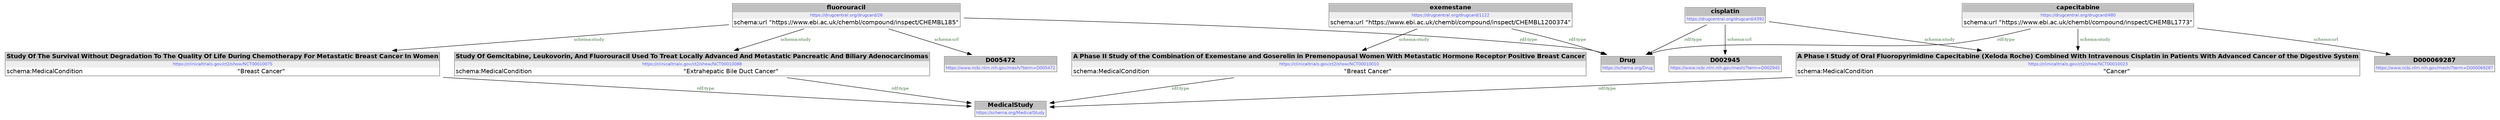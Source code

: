 digraph { 
 node [ fontname="DejaVu Sans" ] ; 
	node0 -> node1 [ color=BLACK, label=< <font point-size='10' color='#336633'>rdf:type</font> > ] ;
	node2 -> node3 [ color=BLACK, label=< <font point-size='10' color='#336633'>rdf:type</font> > ] ;
	node5 -> node6 [ color=BLACK, label=< <font point-size='10' color='#336633'>schema:study</font> > ] ;
	node4 -> node8 [ color=BLACK, label=< <font point-size='10' color='#336633'>schema:study</font> > ] ;
	node6 -> node1 [ color=BLACK, label=< <font point-size='10' color='#336633'>rdf:type</font> > ] ;
	node9 -> node10 [ color=BLACK, label=< <font point-size='10' color='#336633'>schema:url</font> > ] ;
	node4 -> node0 [ color=BLACK, label=< <font point-size='10' color='#336633'>schema:study</font> > ] ;
	node4 -> node11 [ color=BLACK, label=< <font point-size='10' color='#336633'>schema:url</font> > ] ;
	node2 -> node12 [ color=BLACK, label=< <font point-size='10' color='#336633'>schema:url</font> > ] ;
	node7 -> node1 [ color=BLACK, label=< <font point-size='10' color='#336633'>rdf:type</font> > ] ;
	node9 -> node3 [ color=BLACK, label=< <font point-size='10' color='#336633'>rdf:type</font> > ] ;
	node9 -> node7 [ color=BLACK, label=< <font point-size='10' color='#336633'>schema:study</font> > ] ;
	node8 -> node1 [ color=BLACK, label=< <font point-size='10' color='#336633'>rdf:type</font> > ] ;
	node4 -> node3 [ color=BLACK, label=< <font point-size='10' color='#336633'>rdf:type</font> > ] ;
	node5 -> node3 [ color=BLACK, label=< <font point-size='10' color='#336633'>rdf:type</font> > ] ;
	node2 -> node7 [ color=BLACK, label=< <font point-size='10' color='#336633'>schema:study</font> > ] ;
# https://clinicaltrials.gov/ct2/show/NCT00010088 node0
node0 [ shape=none, color=black label=< <table color='#666666' cellborder='0' cellspacing='0' border='1'><tr><td colspan='2' bgcolor='grey'><B>Study Of Gemcitabine, Leukovorin, And Fluorouracil Used To Treat Locally Advanced And Metastatic Pancreatic And Biliary Adenocarcinomas</B></td></tr><tr><td href='https://clinicaltrials.gov/ct2/show/NCT00010088' bgcolor='#eeeeee' colspan='2'><font point-size='10' color='#6666ff'>https://clinicaltrials.gov/ct2/show/NCT00010088</font></td></tr><tr><td align='left'>schema:MedicalCondition</td><td align='left'>&quot;Extrahepatic Bile Duct Cancer&quot;</td></tr></table> > ] 
# https://schema.org/MedicalStudy node1
node1 [ shape=none, color=black label=< <table color='#666666' cellborder='0' cellspacing='0' border='1'><tr><td colspan='2' bgcolor='grey'><B>MedicalStudy</B></td></tr><tr><td href='https://schema.org/MedicalStudy' bgcolor='#eeeeee' colspan='2'><font point-size='10' color='#6666ff'>https://schema.org/MedicalStudy</font></td></tr></table> > ] 
# https://drugcentral.org/drugcard/4392 node2
node2 [ shape=none, color=black label=< <table color='#666666' cellborder='0' cellspacing='0' border='1'><tr><td colspan='2' bgcolor='grey'><B>cisplatin</B></td></tr><tr><td href='https://drugcentral.org/drugcard/4392' bgcolor='#eeeeee' colspan='2'><font point-size='10' color='#6666ff'>https://drugcentral.org/drugcard/4392</font></td></tr></table> > ] 
# https://schema.org/Drug node3
node3 [ shape=none, color=black label=< <table color='#666666' cellborder='0' cellspacing='0' border='1'><tr><td colspan='2' bgcolor='grey'><B>Drug</B></td></tr><tr><td href='https://schema.org/Drug' bgcolor='#eeeeee' colspan='2'><font point-size='10' color='#6666ff'>https://schema.org/Drug</font></td></tr></table> > ] 
# https://drugcentral.org/drugcard/26 node4
node4 [ shape=none, color=black label=< <table color='#666666' cellborder='0' cellspacing='0' border='1'><tr><td colspan='2' bgcolor='grey'><B>fluorouracil</B></td></tr><tr><td href='https://drugcentral.org/drugcard/26' bgcolor='#eeeeee' colspan='2'><font point-size='10' color='#6666ff'>https://drugcentral.org/drugcard/26</font></td></tr><tr><td align='left'>schema:url</td><td align='left'>&quot;https://www.ebi.ac.uk/chembl/compound/inspect/CHEMBL185&quot;</td></tr></table> > ] 
# https://drugcentral.org/drugcard/1122 node5
node5 [ shape=none, color=black label=< <table color='#666666' cellborder='0' cellspacing='0' border='1'><tr><td colspan='2' bgcolor='grey'><B>exemestane</B></td></tr><tr><td href='https://drugcentral.org/drugcard/1122' bgcolor='#eeeeee' colspan='2'><font point-size='10' color='#6666ff'>https://drugcentral.org/drugcard/1122</font></td></tr><tr><td align='left'>schema:url</td><td align='left'>&quot;https://www.ebi.ac.uk/chembl/compound/inspect/CHEMBL1200374&quot;</td></tr></table> > ] 
# https://clinicaltrials.gov/ct2/show/NCT00010010 node6
node6 [ shape=none, color=black label=< <table color='#666666' cellborder='0' cellspacing='0' border='1'><tr><td colspan='2' bgcolor='grey'><B>A Phase II Study of the Combination of Exemestane and Goserelin in Premenopausal Women With Metastatic Hormone Receptor Positive Breast Cancer</B></td></tr><tr><td href='https://clinicaltrials.gov/ct2/show/NCT00010010' bgcolor='#eeeeee' colspan='2'><font point-size='10' color='#6666ff'>https://clinicaltrials.gov/ct2/show/NCT00010010</font></td></tr><tr><td align='left'>schema:MedicalCondition</td><td align='left'>&quot;Breast Cancer&quot;</td></tr></table> > ] 
# https://clinicaltrials.gov/ct2/show/NCT00010023 node7
node7 [ shape=none, color=black label=< <table color='#666666' cellborder='0' cellspacing='0' border='1'><tr><td colspan='2' bgcolor='grey'><B>A Phase I Study of Oral Fluoropyrimidine Capecitabine (Xeloda Roche) Combined With Intravenous Cisplatin in Patients With Advanced Cancer of the Digestive System</B></td></tr><tr><td href='https://clinicaltrials.gov/ct2/show/NCT00010023' bgcolor='#eeeeee' colspan='2'><font point-size='10' color='#6666ff'>https://clinicaltrials.gov/ct2/show/NCT00010023</font></td></tr><tr><td align='left'>schema:MedicalCondition</td><td align='left'>&quot;Cancer&quot;</td></tr></table> > ] 
# https://clinicaltrials.gov/ct2/show/NCT00010075 node8
node8 [ shape=none, color=black label=< <table color='#666666' cellborder='0' cellspacing='0' border='1'><tr><td colspan='2' bgcolor='grey'><B>Study Of The Survival Without Degradation To The Quality Of Life During Chemotherapy For Metastatic Breast Cancer In Women</B></td></tr><tr><td href='https://clinicaltrials.gov/ct2/show/NCT00010075' bgcolor='#eeeeee' colspan='2'><font point-size='10' color='#6666ff'>https://clinicaltrials.gov/ct2/show/NCT00010075</font></td></tr><tr><td align='left'>schema:MedicalCondition</td><td align='left'>&quot;Breast Cancer&quot;</td></tr></table> > ] 
# https://drugcentral.org/drugcard/480 node9
node9 [ shape=none, color=black label=< <table color='#666666' cellborder='0' cellspacing='0' border='1'><tr><td colspan='2' bgcolor='grey'><B>capecitabine</B></td></tr><tr><td href='https://drugcentral.org/drugcard/480' bgcolor='#eeeeee' colspan='2'><font point-size='10' color='#6666ff'>https://drugcentral.org/drugcard/480</font></td></tr><tr><td align='left'>schema:url</td><td align='left'>&quot;https://www.ebi.ac.uk/chembl/compound/inspect/CHEMBL1773&quot;</td></tr></table> > ] 
# https://www.ncbi.nlm.nih.gov/mesh/?term=D000069287 node10
node10 [ shape=none, color=black label=< <table color='#666666' cellborder='0' cellspacing='0' border='1'><tr><td colspan='2' bgcolor='grey'><B>D000069287</B></td></tr><tr><td href='https://www.ncbi.nlm.nih.gov/mesh/?term=D000069287' bgcolor='#eeeeee' colspan='2'><font point-size='10' color='#6666ff'>https://www.ncbi.nlm.nih.gov/mesh/?term=D000069287</font></td></tr></table> > ] 
# https://www.ncbi.nlm.nih.gov/mesh/?term=D005472 node11
node11 [ shape=none, color=black label=< <table color='#666666' cellborder='0' cellspacing='0' border='1'><tr><td colspan='2' bgcolor='grey'><B>D005472</B></td></tr><tr><td href='https://www.ncbi.nlm.nih.gov/mesh/?term=D005472' bgcolor='#eeeeee' colspan='2'><font point-size='10' color='#6666ff'>https://www.ncbi.nlm.nih.gov/mesh/?term=D005472</font></td></tr></table> > ] 
# https://www.ncbi.nlm.nih.gov/mesh/?term=D002945 node12
node12 [ shape=none, color=black label=< <table color='#666666' cellborder='0' cellspacing='0' border='1'><tr><td colspan='2' bgcolor='grey'><B>D002945</B></td></tr><tr><td href='https://www.ncbi.nlm.nih.gov/mesh/?term=D002945' bgcolor='#eeeeee' colspan='2'><font point-size='10' color='#6666ff'>https://www.ncbi.nlm.nih.gov/mesh/?term=D002945</font></td></tr></table> > ] 
}
